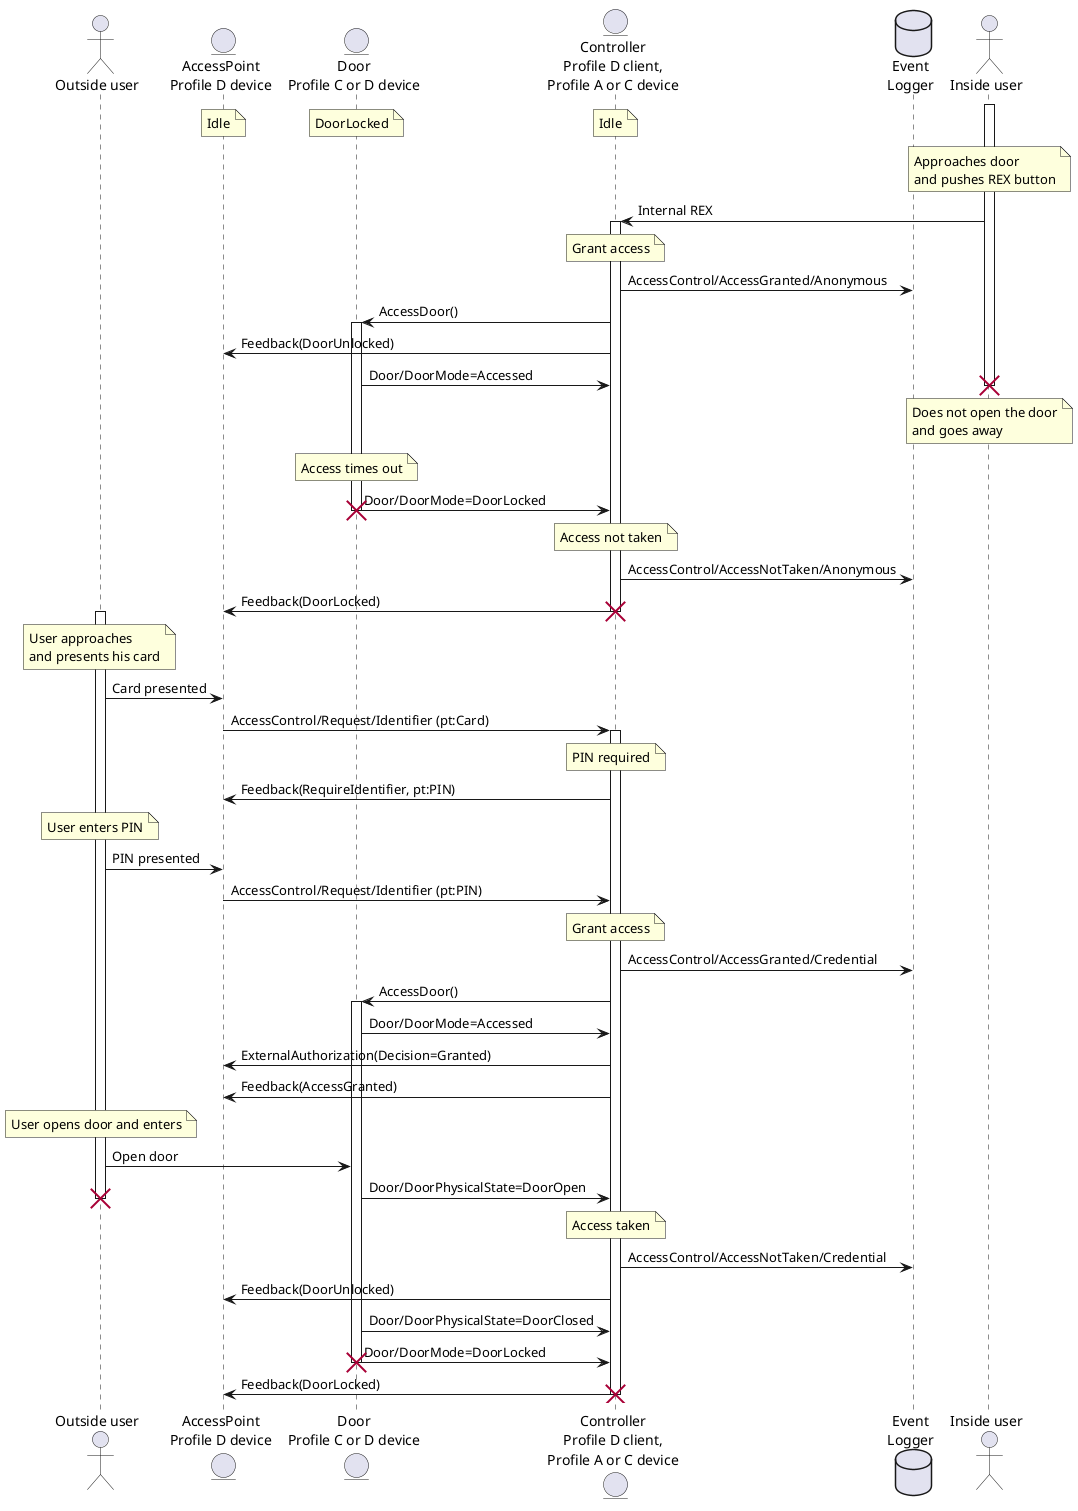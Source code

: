 @startuml
actor      "Outside user"  as Outside
entity     "AccessPoint\nProfile D device" as Reader
entity     "Door\nProfile C or D device"   as Door
entity     "Controller\nProfile D client,\nProfile A or C device"  as Controller
database   "Event\nLogger"  as Logger
actor      "Inside user"  as Inside

note over Reader : Idle
/note over Door : DoorLocked
/note over Controller : Idle
activate Inside
note over Inside : Approaches door\nand pushes REX button
Inside -> Controller : Internal REX
activate Controller
note over Controller : Grant access
Controller -> Logger : AccessControl/AccessGranted/Anonymous
Controller ->Door : AccessDoor()
activate Door
Controller ->Reader : Feedback(DoorUnlocked)
Door -> Controller : Door/DoorMode=Accessed
note over Inside : Does not open the door\nand goes away
destroy Inside
note over Door : Access times out
Door -> Controller : Door/DoorMode=DoorLocked
destroy Door

note over Controller : Access not taken
Controller -> Logger : AccessControl/AccessNotTaken/Anonymous
Controller ->Reader : Feedback(DoorLocked)
destroy Controller

activate Outside
note over Outside : User approaches\nand presents his card
Outside -> Reader : Card presented
Reader -> Controller : AccessControl/Request/Identifier (pt:Card)
activate Controller
note over Controller : PIN required
Controller ->Reader : Feedback(RequireIdentifier, pt:PIN)

note over Outside : User enters PIN
Outside -> Reader : PIN presented
Reader -> Controller : AccessControl/Request/Identifier (pt:PIN)
note over Controller : Grant access
Controller -> Logger : AccessControl/AccessGranted/Credential

Controller -> Door : AccessDoor()
activate Door
Door -> Controller : Door/DoorMode=Accessed
Controller ->Reader : ExternalAuthorization(Decision=Granted)
Controller ->Reader : Feedback(AccessGranted)

note over Outside : User opens door and enters
Outside -> Door : Open door
Door -> Controller : Door/DoorPhysicalState=DoorOpen

note over Controller : Access taken
destroy Outside
Controller -> Logger : AccessControl/AccessNotTaken/Credential
Controller ->Reader : Feedback(DoorUnlocked)
Door -> Controller : Door/DoorPhysicalState=DoorClosed
Door -> Controller : Door/DoorMode=DoorLocked
destroy Door
Controller ->Reader : Feedback(DoorLocked)
destroy Controller
@enduml